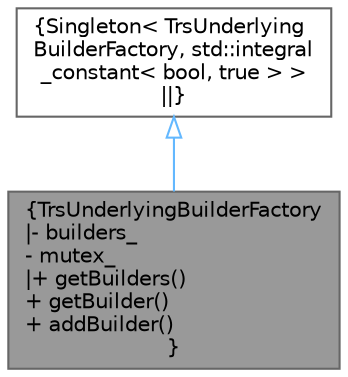 digraph "TrsUnderlyingBuilderFactory"
{
 // INTERACTIVE_SVG=YES
 // LATEX_PDF_SIZE
  bgcolor="transparent";
  edge [fontname=Helvetica,fontsize=10,labelfontname=Helvetica,labelfontsize=10];
  node [fontname=Helvetica,fontsize=10,shape=box,height=0.2,width=0.4];
  Node1 [label="{TrsUnderlyingBuilderFactory\n|- builders_\l- mutex_\l|+ getBuilders()\l+ getBuilder()\l+ addBuilder()\l}",height=0.2,width=0.4,color="gray40", fillcolor="grey60", style="filled", fontcolor="black",tooltip=" "];
  Node2 -> Node1 [dir="back",color="steelblue1",style="solid",arrowtail="onormal"];
  Node2 [label="{Singleton\< TrsUnderlying\lBuilderFactory, std::integral\l_constant\< bool, true \> \>\n||}",height=0.2,width=0.4,color="gray40", fillcolor="white", style="filled",tooltip=" "];
}

